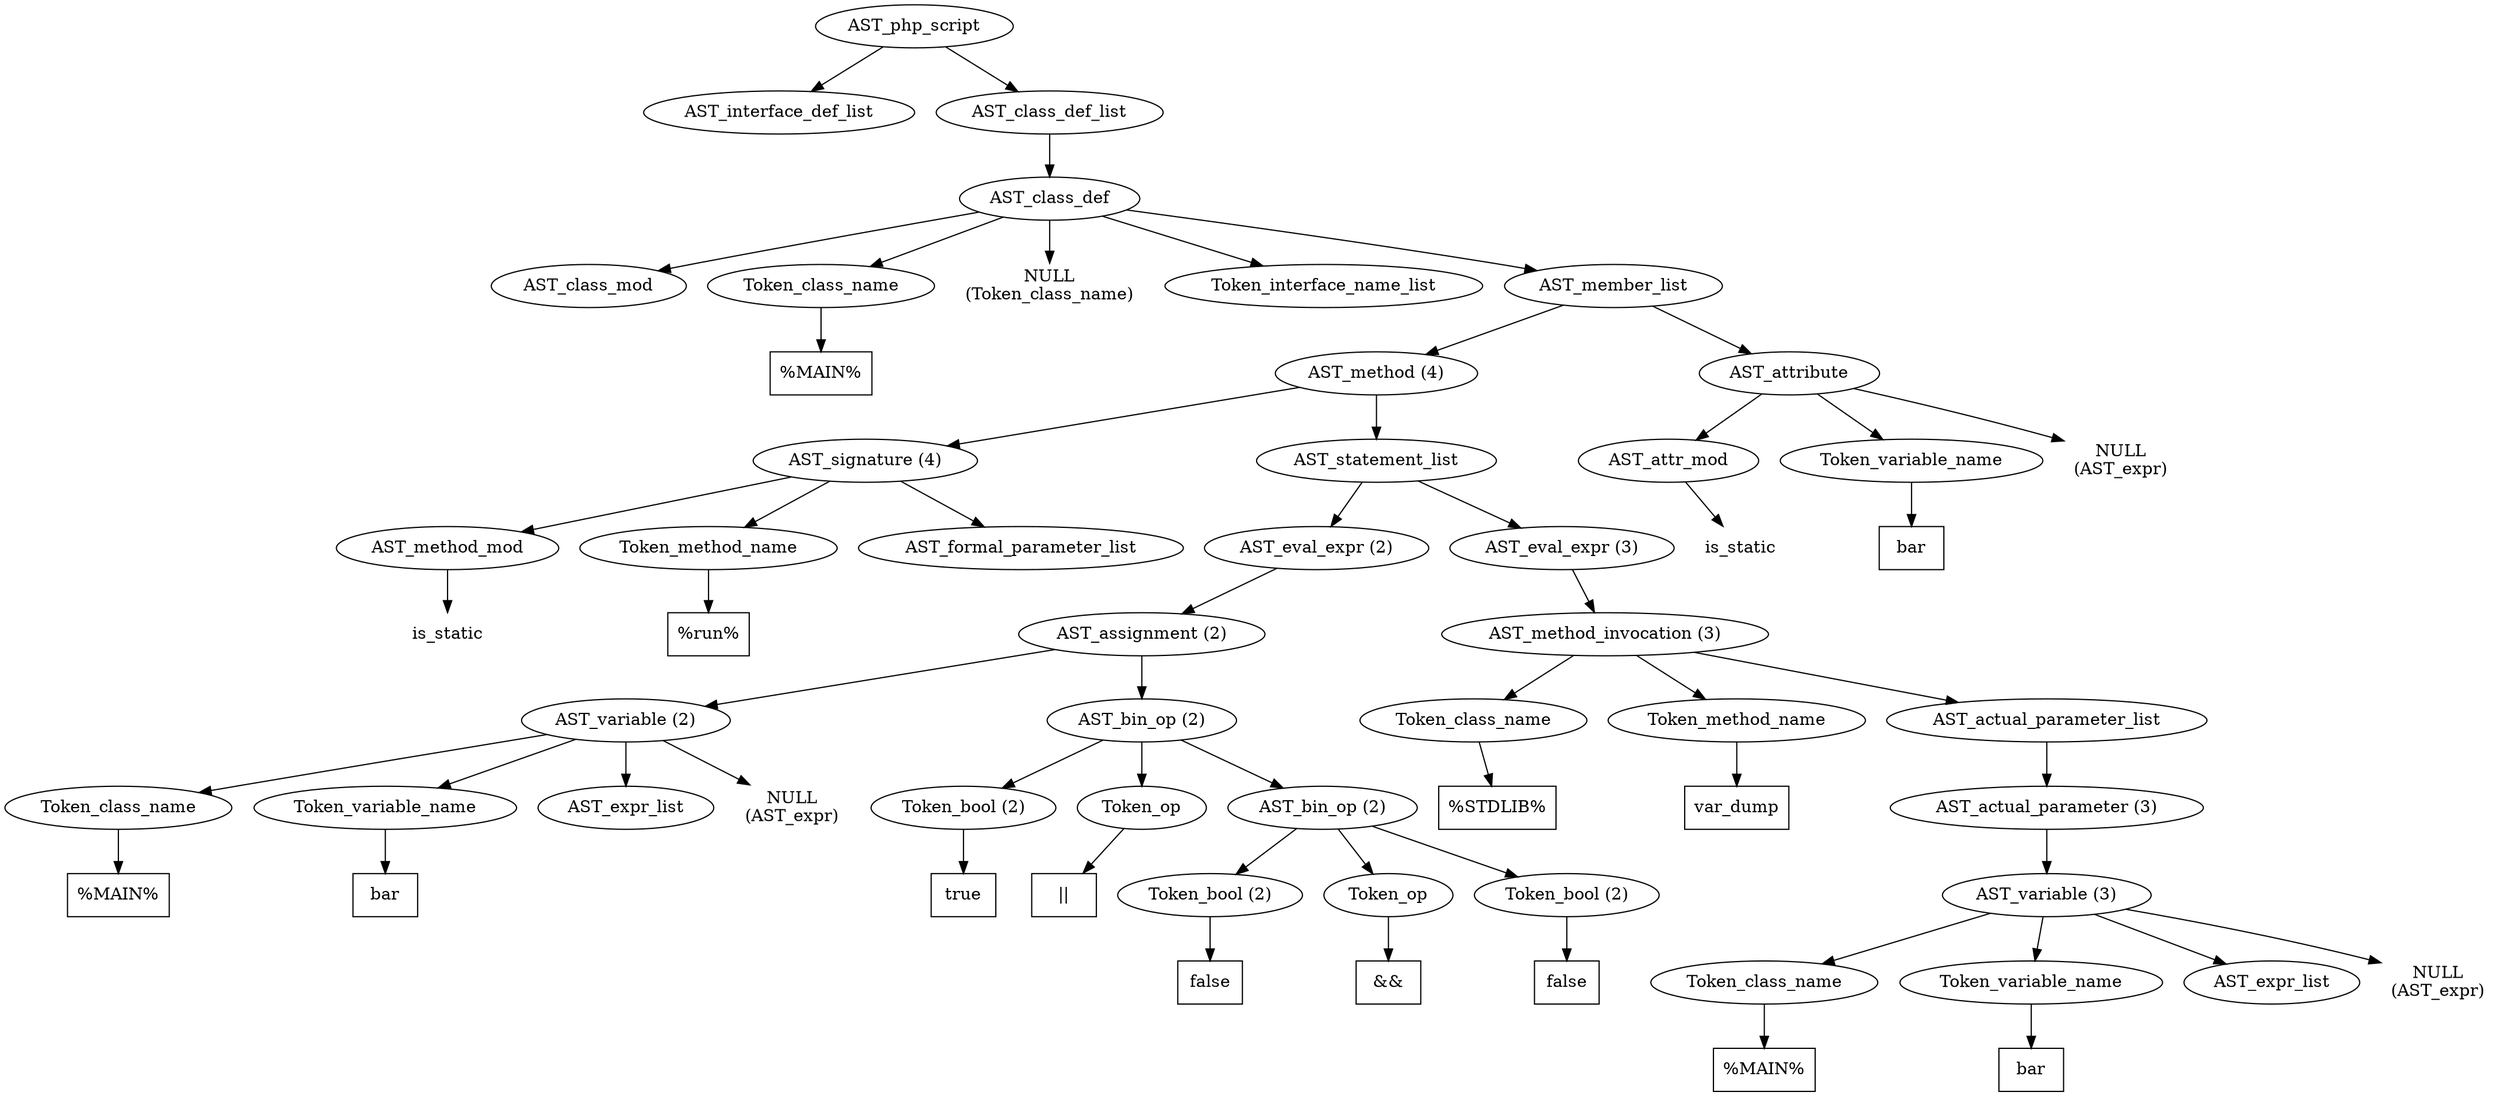 /*
 * AST in dot format generated by phc -- the PHP compiler
 */

digraph AST {
node_0 [label="AST_php_script"];
node_1 [label="AST_interface_def_list"];
node_2 [label="AST_class_def_list"];
node_3 [label="AST_class_def"];
node_4 [label="AST_class_mod"];
node_5 [label="Token_class_name"];
node_6 [label="%MAIN%", shape=box]
node_5 -> node_6;
node_7 [label="NULL\n(Token_class_name)", shape=plaintext]
node_8 [label="Token_interface_name_list"];
node_9 [label="AST_member_list"];
node_10 [label="AST_method (4)"];
node_11 [label="AST_signature (4)"];
node_12 [label="AST_method_mod"];
node_13 [label="is_static", shape=plaintext]
node_12 -> node_13;
node_14 [label="Token_method_name"];
node_15 [label="%run%", shape=box]
node_14 -> node_15;
node_16 [label="AST_formal_parameter_list"];
node_11 -> node_16;
node_11 -> node_14;
node_11 -> node_12;
node_17 [label="AST_statement_list"];
node_18 [label="AST_eval_expr (2)"];
node_19 [label="AST_assignment (2)"];
node_20 [label="AST_variable (2)"];
node_21 [label="Token_class_name"];
node_22 [label="%MAIN%", shape=box]
node_21 -> node_22;
node_23 [label="Token_variable_name"];
node_24 [label="bar", shape=box]
node_23 -> node_24;
node_25 [label="AST_expr_list"];
node_26 [label="NULL\n(AST_expr)", shape=plaintext]
node_20 -> node_26;
node_20 -> node_25;
node_20 -> node_23;
node_20 -> node_21;
node_27 [label="AST_bin_op (2)"];
node_28 [label="Token_bool (2)"];
node_29 [label="true", shape=box]
node_28 -> node_29;
node_30 [label="Token_op"];
node_31 [label="||", shape=box]
node_30 -> node_31;
node_32 [label="AST_bin_op (2)"];
node_33 [label="Token_bool (2)"];
node_34 [label="false", shape=box]
node_33 -> node_34;
node_35 [label="Token_op"];
node_36 [label="&&", shape=box]
node_35 -> node_36;
node_37 [label="Token_bool (2)"];
node_38 [label="false", shape=box]
node_37 -> node_38;
node_32 -> node_37;
node_32 -> node_35;
node_32 -> node_33;
node_27 -> node_32;
node_27 -> node_30;
node_27 -> node_28;
node_19 -> node_27;
node_19 -> node_20;
node_18 -> node_19;
node_39 [label="AST_eval_expr (3)"];
node_40 [label="AST_method_invocation (3)"];
node_41 [label="Token_class_name"];
node_42 [label="%STDLIB%", shape=box]
node_41 -> node_42;
node_43 [label="Token_method_name"];
node_44 [label="var_dump", shape=box]
node_43 -> node_44;
node_45 [label="AST_actual_parameter_list"];
node_46 [label="AST_actual_parameter (3)"];
node_47 [label="AST_variable (3)"];
node_48 [label="Token_class_name"];
node_49 [label="%MAIN%", shape=box]
node_48 -> node_49;
node_50 [label="Token_variable_name"];
node_51 [label="bar", shape=box]
node_50 -> node_51;
node_52 [label="AST_expr_list"];
node_53 [label="NULL\n(AST_expr)", shape=plaintext]
node_47 -> node_53;
node_47 -> node_52;
node_47 -> node_50;
node_47 -> node_48;
node_46 -> node_47;
node_45 -> node_46;
node_40 -> node_45;
node_40 -> node_43;
node_40 -> node_41;
node_39 -> node_40;
node_17 -> node_39;
node_17 -> node_18;
node_10 -> node_17;
node_10 -> node_11;
node_54 [label="AST_attribute"];
node_55 [label="AST_attr_mod"];
node_56 [label="is_static", shape=plaintext]
node_55 -> node_56;
node_57 [label="Token_variable_name"];
node_58 [label="bar", shape=box]
node_57 -> node_58;
node_59 [label="NULL\n(AST_expr)", shape=plaintext]
node_54 -> node_59;
node_54 -> node_57;
node_54 -> node_55;
node_9 -> node_54;
node_9 -> node_10;
node_3 -> node_9;
node_3 -> node_8;
node_3 -> node_7;
node_3 -> node_5;
node_3 -> node_4;
node_2 -> node_3;
node_0 -> node_2;
node_0 -> node_1;
}
